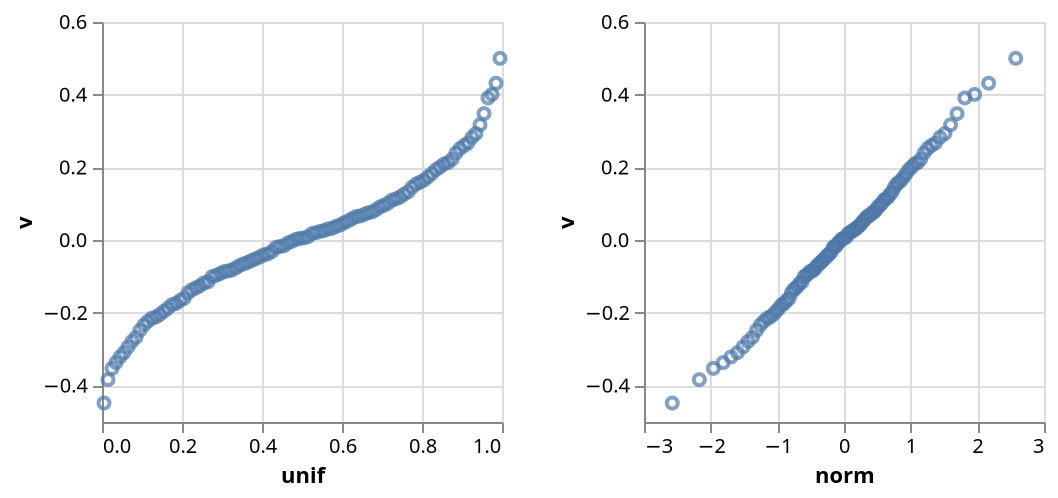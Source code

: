 {"$schema": "https://vega.github.io/schema/vega-lite/v4.json", "data": {"values": [{"u": -0.1724099452164216, "v": 0.007374582889590287}, {"u": 0.19643515250010635, "v": 0.13236252089007686}, {"u": -0.05003877259110454, "v": -0.08910432731027129}, {"u": -0.11568764038081183, "v": 0.37888941407245746}, {"u": 0.2511246354296579, "v": 0.1009497029056371}, {"u": 0.018398991915642943, "v": -0.07450544325415587}, {"u": 0.11745205774273043, "v": -0.13843690510268283}, {"u": 0.2259069427993032, "v": -0.033337587353712374}, {"u": -0.08120675504475235, "v": 0.11060248985402266}, {"u": 0.0377219101888195, "v": -0.21201333126622546}, {"u": 0.18820774997429052, "v": 0.12667451213646613}, {"u": -0.017363871048805324, "v": -0.32184313622168603}, {"u": -0.1825320957730696, "v": -0.24030905788792822}, {"u": 0.021142211601073522, "v": -0.042352702215096696}, {"u": -0.004929420754964402, "v": -0.22015548516313968}, {"u": -0.06625793302991935, "v": -0.06632101301478927}, {"u": -0.08612714089521027, "v": -0.08805981190700005}, {"u": 0.29121384562318986, "v": -0.028043926147317613}, {"u": 0.252121460597314, "v": 0.28061675678910186}, {"u": 0.16728098762837673, "v": 0.0968600596595018}, {"u": -0.08511979814384835, "v": -0.07396177992745272}, {"u": -0.037468742734061915, "v": 0.014991277257021372}, {"u": -0.3527392800738996, "v": 0.03979137247992156}, {"u": -0.08326735944203854, "v": -0.1305771950797185}, {"u": 0.14876455015153406, "v": 0.14240957014710698}, {"u": -0.09142514502569261, "v": -0.14526965317051996}, {"u": -0.21311646456665023, "v": -0.20739577638223824}, {"u": 0.13367755666589984, "v": -0.4230344192645379}, {"u": -0.23267181472756546, "v": 0.26925464547280725}, {"u": -0.31435588577251844, "v": -0.08952972617869803}, {"u": 0.2746701025766854, "v": 0.016018263654960747}, {"u": 0.05893002622973292, "v": 0.23424795062282958}, {"u": 0.36308569928768464, "v": 0.3565037952473969}, {"u": 0.03212503274047301, "v": 0.019515378689958097}, {"u": 0.09877911483166907, "v": -0.017071073190335843}, {"u": -0.3824285268373454, "v": -0.0937123604020435}, {"u": 0.009355179354853707, "v": 0.1393009350674167}, {"u": -0.0032975817554367023, "v": -0.014361847577168005}, {"u": -0.10038423767210239, "v": -0.03495917864689498}, {"u": -0.09802961048496199, "v": 0.06356910550425324}, {"u": 0.07622440902196184, "v": -0.21122014546899825}, {"u": 0.2129051622804631, "v": 0.2713276345244752}, {"u": -0.2667070253906632, "v": -0.08926985782163077}, {"u": -0.037297755130256745, "v": -0.19619192682145536}, {"u": 0.053021130316924014, "v": -0.12350708379205427}, {"u": 0.17910122905397208, "v": -0.06813653925899246}, {"u": -0.4550858307726319, "v": -0.28120924104212364}, {"u": 0.11256568160104899, "v": -0.20281656089896033}, {"u": -0.06551928689098237, "v": -0.13316074537717346}, {"u": 0.15527193179067897, "v": -0.09366131548966147}, {"u": 0.294869427784, "v": 0.07593642979561038}, {"u": 0.004933224212668153, "v": -0.04806384664418356}, {"u": -0.03912810327136047, "v": 0.25671300281187154}, {"u": 0.12686573504757, "v": -0.2721792371336547}, {"u": 0.051009603425981355, "v": 0.1270056897754627}, {"u": 0.0024223555583584096, "v": 0.045199579297713205}, {"u": 0.0020091412781953924, "v": 0.35689136736407345}, {"u": -0.3524574214165743, "v": 0.4246850614318036}, {"u": -0.2040956370977133, "v": -0.011208992767516666}, {"u": 0.13986784487764153, "v": 0.02642470753616006}, {"u": -0.2686145100905581, "v": -0.04111779907528518}, {"u": 0.07505103693820292, "v": 0.2054526765811221}, {"u": 0.024099197596225704, "v": 0.04852809351992339}, {"u": -0.0462530950988963, "v": 0.03634436774914332}, {"u": 0.07977279228724116, "v": 0.0424020036487065}, {"u": 0.04164291628939138, "v": 0.1089354224592793}, {"u": -0.08880723508024779, "v": -0.14147687409448875}, {"u": 0.009619763228006664, "v": 0.10329702616508901}, {"u": -0.3400974104962115, "v": -0.1349669520638895}, {"u": -0.05695255431150963, "v": -0.0037543142333932283}, {"u": 0.14345944531699314, "v": -0.15366826771541128}, {"u": 0.12456554598127244, "v": 0.16375171204101407}, {"u": 0.06488568340851983, "v": 0.07248887212344707}, {"u": 0.17529075474910305, "v": 0.06658318881843993}, {"u": 0.026079335968739743, "v": -0.21809898679661083}, {"u": 0.1774615049621011, "v": 0.05228404011540277}, {"u": 0.21123086107282174, "v": 0.1596865828582016}, {"u": 0.0864295196171614, "v": 0.1996120162000825}, {"u": -0.3189082167903421, "v": -0.005864142595196773}, {"u": -0.13235846713152866, "v": -0.16841610455578537}, {"u": 0.3073135634371814, "v": 0.257491879816488}, {"u": 0.2651410849112374, "v": 0.03409706245047416}, {"u": 0.42379044287077666, "v": -0.17460987966313568}, {"u": 0.15821326785156095, "v": 0.03143321511890583}, {"u": -0.11573563111573865, "v": -0.2487625380967542}, {"u": -0.06156880704973733, "v": -0.3328299197687805}, {"u": 0.029592718771183215, "v": -0.03798841554693292}, {"u": 0.03966963513186154, "v": -0.2139298911452713}, {"u": 0.10897325559232224, "v": -0.08497926926101582}, {"u": -0.1348731266478775, "v": 0.10662092837402158}, {"u": -0.005972637466731003, "v": 0.02713201897036975}, {"u": 0.18445632703316855, "v": 0.1666171931123492}, {"u": -0.015523526840684405, "v": -0.12575444588348458}, {"u": -0.05341195931550426, "v": 0.08265791707121542}, {"u": -0.1752717106101337, "v": 0.012798093002894619}, {"u": -0.06489569872991764, "v": -0.03664745628277498}, {"u": 0.24165861299571173, "v": 0.1993914747016364}, {"u": 0.057011623137113304, "v": 0.015148940144154136}, {"u": 0.06651245051962063, "v": 0.272950299970564}, {"u": 0.07342000974623687, "v": -0.26979071867844406}, {"u": -0.21417568971602022, "v": -0.029454293321042192}, {"u": -0.3639696841637843, "v": -0.24526702169598202}, {"u": -0.10625301066378363, "v": -0.0942010650214188}, {"u": -0.28380827801946007, "v": -0.08693764980770127}, {"u": -0.1123030580771126, "v": -0.17169331287958034}, {"u": 0.15746616583872336, "v": -0.15438919762666065}, {"u": -0.2036961257562175, "v": -0.03519306837329974}, {"u": -0.0720250620658201, "v": 0.22570986690849068}, {"u": -0.10667790985914012, "v": -0.0030947839288217403}, {"u": 0.21186499709921902, "v": -0.16152660422826104}, {"u": 0.09496729086641192, "v": -0.022604409308818883}, {"u": 0.0493922551951326, "v": 0.07485559521801455}, {"u": -0.21626679811562247, "v": -0.2197819272819925}, {"u": -0.1614195869526953, "v": 0.11371935277463559}, {"u": 0.2900136003015129, "v": -0.32320623064938225}, {"u": -0.0922784742291688, "v": -0.05849691913011804}, {"u": -0.09274266382370805, "v": 0.06494611089392154}, {"u": 0.41861579500218427, "v": 0.1458540569722893}, {"u": 0.01954391528363111, "v": 0.0641483457050467}, {"u": 0.031085483477801698, "v": 0.3094948511403475}, {"u": -0.34123157291375616, "v": 0.06219978090963033}, {"u": -0.2334947718778979, "v": -0.13353401436570334}, {"u": 0.25195388663217927, "v": 0.11324251388436818}, {"u": -0.050938542158037795, "v": 0.12748739416908006}, {"u": 0.2105699556036655, "v": -0.2649368287188208}, {"u": -0.22010921147275508, "v": -0.28598321866774695}, {"u": -0.07570603702210502, "v": 0.263253337772608}, {"u": 0.06443955416045287, "v": -0.09901389724869225}, {"u": 0.09316518283348961, "v": -0.10706675254111873}, {"u": 0.05439750404217791, "v": 0.25234873464985147}, {"u": 0.10886278498036239, "v": 0.11923638275514498}, {"u": -0.27156866959083376, "v": -0.0007221495456488755}, {"u": 0.2852231492454406, "v": 0.1836377948647607}, {"u": 0.037942389205549674, "v": -0.12733114295694595}, {"u": 0.040518807253026666, "v": -0.49543746609651396}, {"u": -0.0272381090330549, "v": -0.13962355397434137}, {"u": 0.021509573990043145, "v": 0.1977396145649819}, {"u": -0.25218062806297104, "v": -0.025663212529564224}, {"u": 0.497349982076392, "v": -0.043845007455435875}, {"u": 0.20170779881742443, "v": -0.010946340330960053}, {"u": 0.21112124521479064, "v": -0.23822373426193352}, {"u": -0.08481867262024066, "v": 0.003879811209319237}, {"u": 0.12784844099931206, "v": 0.13269408316740208}, {"u": 0.18794753596497998, "v": 0.017506181808667906}, {"u": -0.20941482944131506, "v": 0.24653602242763517}, {"u": -0.050542658806353925, "v": 0.1053327569235312}, {"u": -0.0980519896416084, "v": -0.09865701381377762}, {"u": -0.24784314096656615, "v": 0.24670038005344372}, {"u": -0.09832957712074065, "v": 0.34134399487092404}, {"u": -0.29517656201007586, "v": -0.4364493670565727}, {"u": -0.03809284542183303, "v": 0.07754833873088561}, {"u": -0.16867609168169642, "v": 0.07898553262798506}, {"u": -0.15477883812230442, "v": 0.2371911701871913}, {"u": -0.37176354414222534, "v": -0.2103806915454817}, {"u": -0.07531058397217848, "v": -0.011650808895884893}, {"u": -0.05948651256513733, "v": -0.13186264945826054}, {"u": -0.22873139216372845, "v": 0.03292661281015914}, {"u": 0.07439637004235099, "v": -0.0674885282493514}, {"u": -0.1877573787582116, "v": 0.19073793254617336}, {"u": 0.04820869556112181, "v": 0.24765089717650432}, {"u": -0.06263229312637261, "v": -0.08838364174857147}, {"u": -0.06075682805926846, "v": -0.19501990267353417}, {"u": 0.32187664874186694, "v": 0.01873665001986246}, {"u": 0.007588844127562944, "v": -0.32434040695336636}, {"u": 0.3186496078226714, "v": 0.050182371792096836}, {"u": -0.05973193521242803, "v": -0.25773707563585135}, {"u": -0.31970656145572285, "v": -0.27953268308670115}, {"u": 0.2598173603081996, "v": -0.07336972679209036}, {"u": -0.16654702075438105, "v": -0.025533088094656188}, {"u": 0.5027509590193228, "v": 0.28011480007675027}, {"u": -0.016844815622001807, "v": -0.19675091012749812}, {"u": 0.0221496812844008, "v": 0.2034832436453526}, {"u": 0.019467549065192477, "v": 0.18806075702495387}, {"u": 0.0827180351570983, "v": 0.24744849965535415}, {"u": 0.19480176141262104, "v": -0.10345073666511402}, {"u": -0.01580995408818801, "v": 0.3976012009416153}, {"u": -0.24794054026986656, "v": 0.04132726221732042}, {"u": 0.03561521291315277, "v": -0.0957272853663162}, {"u": -0.32121446156072175, "v": 0.37919790754941146}, {"u": -0.11649163857438383, "v": -0.22226297009326906}, {"u": -0.05021206826477484, "v": -0.3218151355300267}, {"u": 0.09986475513876282, "v": -0.008161634932537491}, {"u": -0.1724569050019104, "v": -0.1452878747351402}, {"u": -0.13275826931656187, "v": -0.09230661493502854}, {"u": 0.006066374347344474, "v": -0.045331847161996855}, {"u": 0.42891771913172916, "v": -0.2826771092923658}, {"u": 0.11344086711262127, "v": 0.15078517709168715}, {"u": 0.005914623680815386, "v": 0.3321656142011806}, {"u": -0.3209602320971949, "v": -0.03194222769660226}, {"u": 0.532759793107122, "v": -0.12039888711761285}, {"u": 0.02060942102804655, "v": -0.32937367449813637}, {"u": 0.17775281153408232, "v": -0.051528806035644616}, {"u": -0.17695053416027262, "v": -0.21386716488499735}, {"u": 0.10332994415405582, "v": -0.17945750651013148}, {"u": -0.08390974327786029, "v": -0.09112541746564187}, {"u": 0.16948062299567437, "v": -0.16045799742791392}, {"u": 0.11903321080406777, "v": 0.24284001924728638}, {"u": 0.2000675092665857, "v": -0.20110271620122266}, {"u": 0.3645418700968148, "v": -0.02909453654701807}, {"u": -0.28183769869869496, "v": 0.29542976173593544}, {"u": 0.0878426786486525, "v": 0.4023204584121201}, {"u": -0.007420272264796713, "v": -0.01930067883001544}, {"u": 0.25293034091617705, "v": -0.07256119376488802}, {"u": -0.12141118555322664, "v": 0.011191418709933745}, {"u": 0.0641373309589272, "v": 0.18456676231355051}, {"u": -0.4384988461589432, "v": 0.1471269747119594}, {"u": 0.11534696035994317, "v": 0.04331022245747662}, {"u": 0.3300441041699124, "v": -0.20247737901087187}, {"u": 0.09155601316812911, "v": -0.08813027259037008}, {"u": 0.18187858193570772, "v": -0.03767326172321065}, {"u": 0.014052686084293393, "v": -0.20474728325353772}, {"u": -0.006399886430789938, "v": -0.1645821134865126}, {"u": 0.1172479363277686, "v": -0.04049693279833016}, {"u": -0.0644753949010051, "v": 0.09809000968218956}, {"u": -0.44058485522107366, "v": -0.02007783605540804}, {"u": 0.049255806012929365, "v": 0.2111827792443144}, {"u": 0.43406722846637386, "v": -0.25126273158940043}, {"u": -0.33414570064827287, "v": -0.01413663795831757}, {"u": 0.06840194203581045, "v": -0.14581982909245125}, {"u": 0.2205838630963256, "v": 0.0070814377276332595}, {"u": -0.019282511083589166, "v": -0.08289198260756969}, {"u": -0.21814996193587377, "v": -0.37687654572177803}, {"u": -0.03388673728103697, "v": -0.22392069871348094}, {"u": 0.022861538725062303, "v": -0.33999626368058355}, {"u": 0.0037264334980895634, "v": 0.07071499986713396}, {"u": -0.16378511226056416, "v": 0.17713327332109235}, {"u": 0.06583432906359685, "v": 0.29072674428518014}, {"u": -0.17530392015505053, "v": -0.0337964003451546}, {"u": 0.06130912306828053, "v": 0.005148325194065855}, {"u": 0.11906050971861733, "v": 0.027577344110914878}, {"u": 0.2132571538772933, "v": -0.04710967597239674}, {"u": -0.05574883760978208, "v": 0.49205617185643985}, {"u": -0.06120551101789523, "v": 0.06924760078221869}, {"u": 0.23186138142868182, "v": -0.3155704962919036}, {"u": 0.2148756984192619, "v": -0.009279675216934269}, {"u": 0.006143805516390636, "v": 0.04286913117684425}, {"u": 0.07535867013162477, "v": 0.07582858447415886}, {"u": -0.08863883699123525, "v": 0.18491892591364678}, {"u": 0.2765609562030583, "v": -0.2884199336891062}, {"u": 0.10315012667606571, "v": 0.28507398489283825}, {"u": -0.2840555566440707, "v": 0.010848174054114932}, {"u": -0.1296916873206019, "v": 0.022701036617619956}, {"u": 0.00784859725892683, "v": 0.23587818580829711}, {"u": 0.18550017993721737, "v": -0.17655064446682356}, {"u": -0.21265157971653348, "v": 0.29987559947680015}, {"u": 0.02620263076671117, "v": -0.10758849867797915}, {"u": -0.007608504263327905, "v": 0.0546146184020381}, {"u": -0.11875200901341261, "v": 0.28092585434279144}, {"u": -0.2708848562752962, "v": -0.14145136862634977}, {"u": -0.18722942368243942, "v": -0.17172546485464762}, {"u": -0.013154031368789648, "v": 0.3308454413389761}, {"u": 0.1338793595976607, "v": 0.16692377465951683}, {"u": -0.011349831573102615, "v": -0.35928517731384085}, {"u": 0.2847199928798367, "v": 0.021066188031655924}, {"u": 0.2388718813447227, "v": -0.13117667707732822}, {"u": -0.20219236354214187, "v": 0.06770595227966685}, {"u": 0.12904430731125843, "v": -0.14341804525721089}, {"u": -0.30876964056727235, "v": -0.15053870864976232}, {"u": 0.00746164612667918, "v": 0.032754737371498775}, {"u": 0.255918345214001, "v": 0.060477543958452444}, {"u": -0.38898694491885055, "v": 0.03719577984377128}, {"u": 0.031314441327938695, "v": 0.3508419869805544}, {"u": 0.45971277049973036, "v": 0.32948568774165843}, {"u": 0.1956751603624133, "v": -0.4117956637650732}, {"u": -0.164098858170263, "v": 0.049154704616727794}, {"u": 0.21503412703248928, "v": -0.4056108155612182}, {"u": -0.17479077398206563, "v": -0.045430688814644876}, {"u": 0.0841471415366076, "v": 0.12134665243791559}, {"u": -0.06698888069149256, "v": -0.23446871777764305}, {"u": -0.001395609383124471, "v": 0.21561459488943557}, {"u": -0.040988843445615236, "v": -0.10640521112323478}, {"u": -0.14006401023097712, "v": 0.03324719988107117}, {"u": -0.049145177093704494, "v": 0.037855469638103906}, {"u": 0.06598557219400646, "v": 0.012330950833408676}, {"u": -0.14639217233875648, "v": 0.03569642813222208}, {"u": 0.11350370004664512, "v": 0.27126479569925765}, {"u": 0.25923014433217206, "v": 0.1941965846499304}, {"u": -0.33026257523104785, "v": -0.1528387587564235}, {"u": 0.2684615251212331, "v": -0.42231027112891345}, {"u": 0.20706313673767626, "v": 0.12984531092755588}, {"u": -0.07114941390228946, "v": -0.30104468852519406}, {"u": -0.040994050419414896, "v": -0.17138461072909497}, {"u": 0.03167448407145292, "v": -0.27032470935332004}, {"u": 0.16550594210877767, "v": 0.3964520044884567}, {"u": -0.041115599651160385, "v": -0.13459421204897581}, {"u": -0.08538841838719256, "v": -0.19629127722133893}, {"u": 0.028228712132379277, "v": -0.23105071833275478}, {"u": 0.22318155599344386, "v": -0.32915947904538806}, {"u": -0.2139184452484833, "v": 0.0446071597672915}, {"u": 0.2964468845424379, "v": 0.0403165182339553}, {"u": -0.20914487601502174, "v": 0.0956513770179317}, {"u": 0.23826920133327958, "v": -0.33157161292606796}, {"u": 0.16303099508787722, "v": -0.19085123717419786}, {"u": -0.03139474798677518, "v": -0.10605947473502196}, {"u": -0.32296073808047177, "v": -0.13703582202383557}, {"u": 0.389760615905806, "v": -0.04384374432511476}, {"u": 0.2828630716894281, "v": 0.33369742028513016}, {"u": -0.05148257487656587, "v": -0.007465266304310096}, {"u": -0.03708766807570464, "v": 0.44877514139175656}, {"u": 0.1599477401024175, "v": 0.06913987433030945}, {"u": 0.4052608809614606, "v": 0.003713738654854023}, {"u": 0.12222136792635999, "v": 0.24905119102774909}, {"u": 0.04785878246185257, "v": -0.10919084235781736}, {"u": 0.05800827750596921, "v": 0.14741583414830603}, {"u": 0.06666973310480893, "v": -0.5145311602800866}, {"u": 0.035853563086473896, "v": -0.26890624465214674}, {"u": -0.11758615512329942, "v": -0.23102807134203487}, {"u": -0.3098440895419663, "v": 0.02746911552268514}, {"u": 0.34387641935824953, "v": 0.39842018436567345}, {"u": 0.09750970817472919, "v": 0.2746512183235765}, {"u": 0.164293114938524, "v": -0.18569844618475218}, {"u": 0.03249941173766115, "v": -0.1699161919031543}, {"u": 0.14542166471402332, "v": 0.09299606216415034}, {"u": 0.07537822432212385, "v": -0.5336037670546572}, {"u": -0.10034973853309473, "v": -0.04370950527463421}, {"u": 0.16493302502919333, "v": -0.06235854165779075}, {"u": -0.019611066792090973, "v": 0.19629632792071217}, {"u": -0.14529621516647714, "v": 0.22953712130280268}, {"u": 0.19269471952831543, "v": 0.019696987686340015}, {"u": 0.512938342373127, "v": -0.20604808068533018}, {"u": 0.07205471326478263, "v": -0.5061933090056758}, {"u": -0.19461163328722675, "v": -0.20846145863565552}, {"u": -0.1774206888147325, "v": 0.15292411248982402}, {"u": 0.11689511958832977, "v": 0.14492906422332472}, {"u": 0.08575974890958499, "v": 0.11300666522438173}, {"u": -0.02021960511050372, "v": 0.26657171010921266}, {"u": 0.2793890703857548, "v": -0.24679977106285753}, {"u": 0.07966584184924064, "v": 0.14747417856110664}, {"u": -0.06785676344073076, "v": -0.020520075454065208}, {"u": 0.0809897526345163, "v": 0.12135289541850794}, {"u": -0.1888512180808773, "v": -0.1858630430890737}, {"u": 0.17161231949639408, "v": 0.4586841124693076}, {"u": -0.2662660925403658, "v": 0.19455424393448767}, {"u": 0.20539236062267424, "v": -0.4581115398901382}, {"u": 0.00849615225931741, "v": 0.1988423120946176}, {"u": -0.0007452991533569117, "v": 0.11041064758195474}, {"u": -0.12463916617443747, "v": -0.008636995479616856}, {"u": 0.2828869850717238, "v": -0.17025422126877646}, {"u": -0.053481974914468766, "v": 0.04327365493353629}, {"u": 0.02831654462612407, "v": 0.1406543356758694}, {"u": 0.15418623351628535, "v": -0.0976142094431876}, {"u": -0.23263844032214515, "v": -0.20848824652888204}, {"u": 0.11159416711997222, "v": 0.36080402614319607}, {"u": -0.006285101919472732, "v": 0.03795890441651431}, {"u": -0.1775733809281819, "v": -0.11133889988454687}, {"u": -0.1199916308199775, "v": 0.02180552385369346}, {"u": -0.2512400498709347, "v": 0.30159770507080497}, {"u": -0.20401467387395544, "v": -0.13545269605195373}, {"u": 0.06563605941357636, "v": -0.3593902972264783}, {"u": 0.047241412196812826, "v": -0.0487175785103823}, {"u": -0.16421529163596993, "v": -0.04243991357984547}, {"u": -0.2017074170437565, "v": 0.10145515341029865}, {"u": 0.22148384333544016, "v": 0.04677483493297435}, {"u": -0.29149121091489727, "v": 0.25879903275099636}, {"u": 0.03983013522342216, "v": -0.013472040521357127}, {"u": -0.3260978610316854, "v": 0.06394836633502417}, {"u": -0.08477035696315188, "v": -0.06787090124199915}, {"u": -0.07912214209866149, "v": -0.035318345020694836}, {"u": -0.09207709990286038, "v": -0.34170078355193856}, {"u": -0.2904847914391391, "v": 0.1816484448912931}, {"u": 0.005732660475143491, "v": 0.2596578487411822}, {"u": -0.0864552005205899, "v": -0.025145033259960994}, {"u": 0.2623305454349208, "v": 0.24712761426936714}, {"u": -0.10124852387289157, "v": 0.13729731348754234}, {"u": -0.27366580693007114, "v": 0.02836436251790463}, {"u": 0.02017091719033851, "v": -0.19199672364103373}, {"u": 0.30049189683501226, "v": -0.0071535610603784125}, {"u": 0.2517744669141727, "v": -0.034376914188229905}, {"u": 0.26542019243801634, "v": 0.0800223816487462}, {"u": -0.19552821892715042, "v": 0.293034430827085}, {"u": -0.22375617175940274, "v": -0.04274812117117139}, {"u": -0.1268254025112526, "v": -0.20699303556923662}, {"u": 0.3947561968170788, "v": 0.04111263645398344}, {"u": 0.2607361467862021, "v": -0.43925873268921234}, {"u": -0.07588581232684691, "v": 0.08413119553436853}, {"u": 0.3467907835838895, "v": 0.16823714213739446}, {"u": -0.38455642753825414, "v": 0.07101698222669421}, {"u": 0.10200929963767483, "v": 0.4483328726906315}, {"u": 0.09535338530068754, "v": -0.1773199576593893}, {"u": -0.1350829917570122, "v": 0.0866359818621805}, {"u": -0.4920277929873998, "v": -0.4694459703992829}, {"u": 0.1243147758285202, "v": 0.24158351566203612}, {"u": 0.05449460963123318, "v": -0.008294063468683754}, {"u": 0.3971899591642256, "v": 0.14738539188524055}, {"u": -0.1408730622549227, "v": 0.11204029747428945}, {"u": -0.20903859828908522, "v": 0.029594149797064352}, {"u": -0.016525539950837966, "v": -0.04670171705855967}, {"u": 0.020384495317786924, "v": 0.033428148540687735}, {"u": -0.09486866204027324, "v": 0.05475338559586145}, {"u": -0.3407563199859667, "v": -0.11996999789032613}, {"u": -0.039798241583084225, "v": 0.12451850479951117}, {"u": 0.003432990021859079, "v": 0.25497222386476315}, {"u": -0.2144562297687719, "v": -0.11503506621256675}, {"u": 0.0008906458492137901, "v": -0.14341595365728227}, {"u": 0.0151994044273646, "v": -0.20264107207918647}, {"u": 0.004974500497692584, "v": -0.09193970130134377}, {"u": -0.007323884399645462, "v": 0.059818375770997724}, {"u": -0.051657569895830535, "v": -0.07270653128379174}, {"u": 0.02461407685292257, "v": 0.07805919460885506}, {"u": -0.33889058379751513, "v": -0.04947539401096335}, {"u": 0.10110460179506574, "v": -0.14817501850391301}, {"u": 0.19466888474717825, "v": -0.23498177607550907}, {"u": -0.0391840955650904, "v": -0.4463979584208147}, {"u": 0.0918013127582412, "v": -0.02813202154252724}, {"u": -0.12571998853155217, "v": -0.1425807962134451}, {"u": 0.14522772194501463, "v": -0.008876176658356256}, {"u": -0.06912956302386025, "v": 0.09282965840873901}, {"u": -0.30639102444638366, "v": -0.31786468143108904}, {"u": 0.011128723418662528, "v": -0.12642851096008653}, {"u": -0.1317505767342063, "v": 0.019873771087748317}, {"u": 0.060720295693443095, "v": 0.06208422583105955}, {"u": 0.03645422028664944, "v": 0.1237859867968538}, {"u": 0.04720711799783173, "v": -0.18728132075416482}, {"u": -0.16247126042578716, "v": 0.04223751942893921}, {"u": 0.06668058194527188, "v": -0.0007976433072427313}, {"u": 0.3924634489349249, "v": 0.11179870992826768}, {"u": 0.07762186797579884, "v": -0.03678934225291693}, {"u": -0.08226753783942267, "v": 0.4862834238794096}, {"u": 0.07629996982911624, "v": -0.02826212726116953}, {"u": 0.1615638329839243, "v": -0.07504982067936526}, {"u": -0.13837488144447738, "v": -0.05648725089689269}, {"u": -0.15705500788497828, "v": -0.16992345959315527}, {"u": -0.02252368203581185, "v": -0.17192348058399604}, {"u": 0.3972544373912407, "v": -0.168918743986161}, {"u": 0.11307264171003606, "v": -0.08489930076429439}, {"u": -0.176160746732142, "v": -0.06335677474664757}, {"u": 0.09604976084923941, "v": -0.2610670463141464}, {"u": 0.06954326201971914, "v": -0.04426962829589099}, {"u": 0.2631709377510913, "v": 0.10361745875296952}, {"u": 0.03975904807225378, "v": 0.12995872238909068}, {"u": -0.015432780090442633, "v": -0.34934655915979257}, {"u": 0.20303588110331436, "v": 0.03710374876261162}, {"u": -0.0968706591417333, "v": -0.020700464844598986}, {"u": -0.04016939862594035, "v": -0.05612980133420006}, {"u": 0.04514570692563676, "v": 0.019886913565864417}, {"u": -0.07186385883239296, "v": -0.18806306833634312}, {"u": -0.09641757811233068, "v": 0.2043528471975695}, {"u": 0.15222480938405641, "v": 0.0055573597731448515}, {"u": 0.40426983451719734, "v": -0.08942625614150863}, {"u": -0.01766516503058726, "v": 0.08059723304529362}, {"u": 0.024954986942123454, "v": -0.1017276634315844}, {"u": -0.08463698454207, "v": 0.2432314276072468}, {"u": -0.019542287074718515, "v": 0.10894806938408395}, {"u": -0.3003689142422377, "v": -0.07470169868838086}, {"u": -0.12944857248933914, "v": 0.18523793434608565}, {"u": 0.15435292982654616, "v": 0.22479758375007833}, {"u": -0.04196881217263597, "v": 0.08873408550944373}, {"u": 0.09501252292061385, "v": -0.45820532378882844}, {"u": -0.19573267838935549, "v": -0.13204790120586518}, {"u": -0.08065367006587638, "v": -0.07601668809811934}, {"u": 0.16514782656806035, "v": -0.18066999310480988}, {"u": 0.11084297015187333, "v": -0.04872017802629728}, {"u": 0.1281837064748426, "v": -0.06155841737237068}, {"u": 0.03184304082524365, "v": -0.1596718617649779}, {"u": 0.3936329014837372, "v": -0.16661180439560683}, {"u": 0.13076013085448754, "v": 0.13855521360695322}, {"u": 0.044627089560458036, "v": 0.4743226607982834}, {"u": 0.07711507723099974, "v": -0.21186394423174099}, {"u": 0.15542171340444141, "v": -0.09608384485807228}, {"u": -0.2991861349134756, "v": 0.26346964949924606}, {"u": -0.034570769128690865, "v": -0.1395270896986937}, {"u": -0.14369171801350047, "v": 0.007682226925225844}, {"u": -0.26713909996827845, "v": 0.11295183377853707}, {"u": -0.5780908693083983, "v": 0.3329944723649323}, {"u": -0.2353935072898187, "v": 0.15785634056611386}, {"u": -0.11549509978764057, "v": -0.33111010104600586}, {"u": -0.05613263852635502, "v": -0.3528359314275869}, {"u": 0.31549565964103515, "v": -0.08743558994869657}, {"u": -0.17130477895183402, "v": -0.14427508585607673}, {"u": -0.11669432643438218, "v": -0.32912714994215875}, {"u": -0.024124291003573477, "v": -0.5117416018948692}, {"u": -0.1861440669963201, "v": -0.3103211608863593}, {"u": -0.22104830426613914, "v": -0.24957071613400328}, {"u": 0.02482055702421213, "v": 0.21934233336713055}, {"u": 0.2080802004779729, "v": 0.2455547604600795}, {"u": -0.35654150856977185, "v": -0.03966294076851984}, {"u": 0.003664180700868277, "v": 0.14366630838850983}, {"u": 0.4623673531699941, "v": -0.033960048988961836}, {"u": 0.24032744928039718, "v": 0.2769777684574743}, {"u": -0.08324884368611725, "v": -0.13201315642857697}, {"u": -0.22640669570928995, "v": -0.4029485130219236}, {"u": 0.14748737268374332, "v": 0.4191923637830748}, {"u": -0.1897758770951362, "v": -0.09275608448711653}, {"u": -0.1515420532127267, "v": -0.21390065868844196}, {"u": 0.38300928917512067, "v": -0.20572551231211797}, {"u": -0.1863596931372983, "v": -0.11038582490921578}, {"u": 0.004717032747602386, "v": 0.06681726317018144}, {"u": -0.017395770863367768, "v": -0.18444031808514907}, {"u": -0.21223006281448914, "v": 0.11418398401900416}, {"u": 0.026553079004492264, "v": -0.3009662759884453}, {"u": -0.09181142649047186, "v": 0.322786180742289}, {"u": 0.4687816482075564, "v": -0.1285022926458151}, {"u": 0.3489849385201523, "v": 0.6064095560290641}, {"u": -0.241183380879194, "v": -0.005794198960371595}, {"u": -0.13648357853284138, "v": -0.007562261284138748}, {"u": 0.06570401664385421, "v": 0.5277761422257712}, {"u": -0.1265471584346499, "v": -0.07625798098698382}, {"u": 0.07069757522606872, "v": -0.28478136867323195}, {"u": -0.24730850449760633, "v": 0.16271022252568024}, {"u": -0.3925648008178425, "v": 0.2049192089433475}]}, "transform": [{"quantile": "u", "step": 0.01, "as": ["p", "v"]}, {"calculate": "quantileUniform(datum.p)", "as": "unif"}, {"calculate": "quantileNormal(datum.p)", "as": "norm"}], "hconcat": [{"mark": "point", "encoding": {"x": {"field": "unif", "type": "quantitative"}, "y": {"field": "v", "type": "quantitative"}}}, {"mark": "point", "encoding": {"x": {"field": "norm", "type": "quantitative"}, "y": {"field": "v", "type": "quantitative"}}}]}